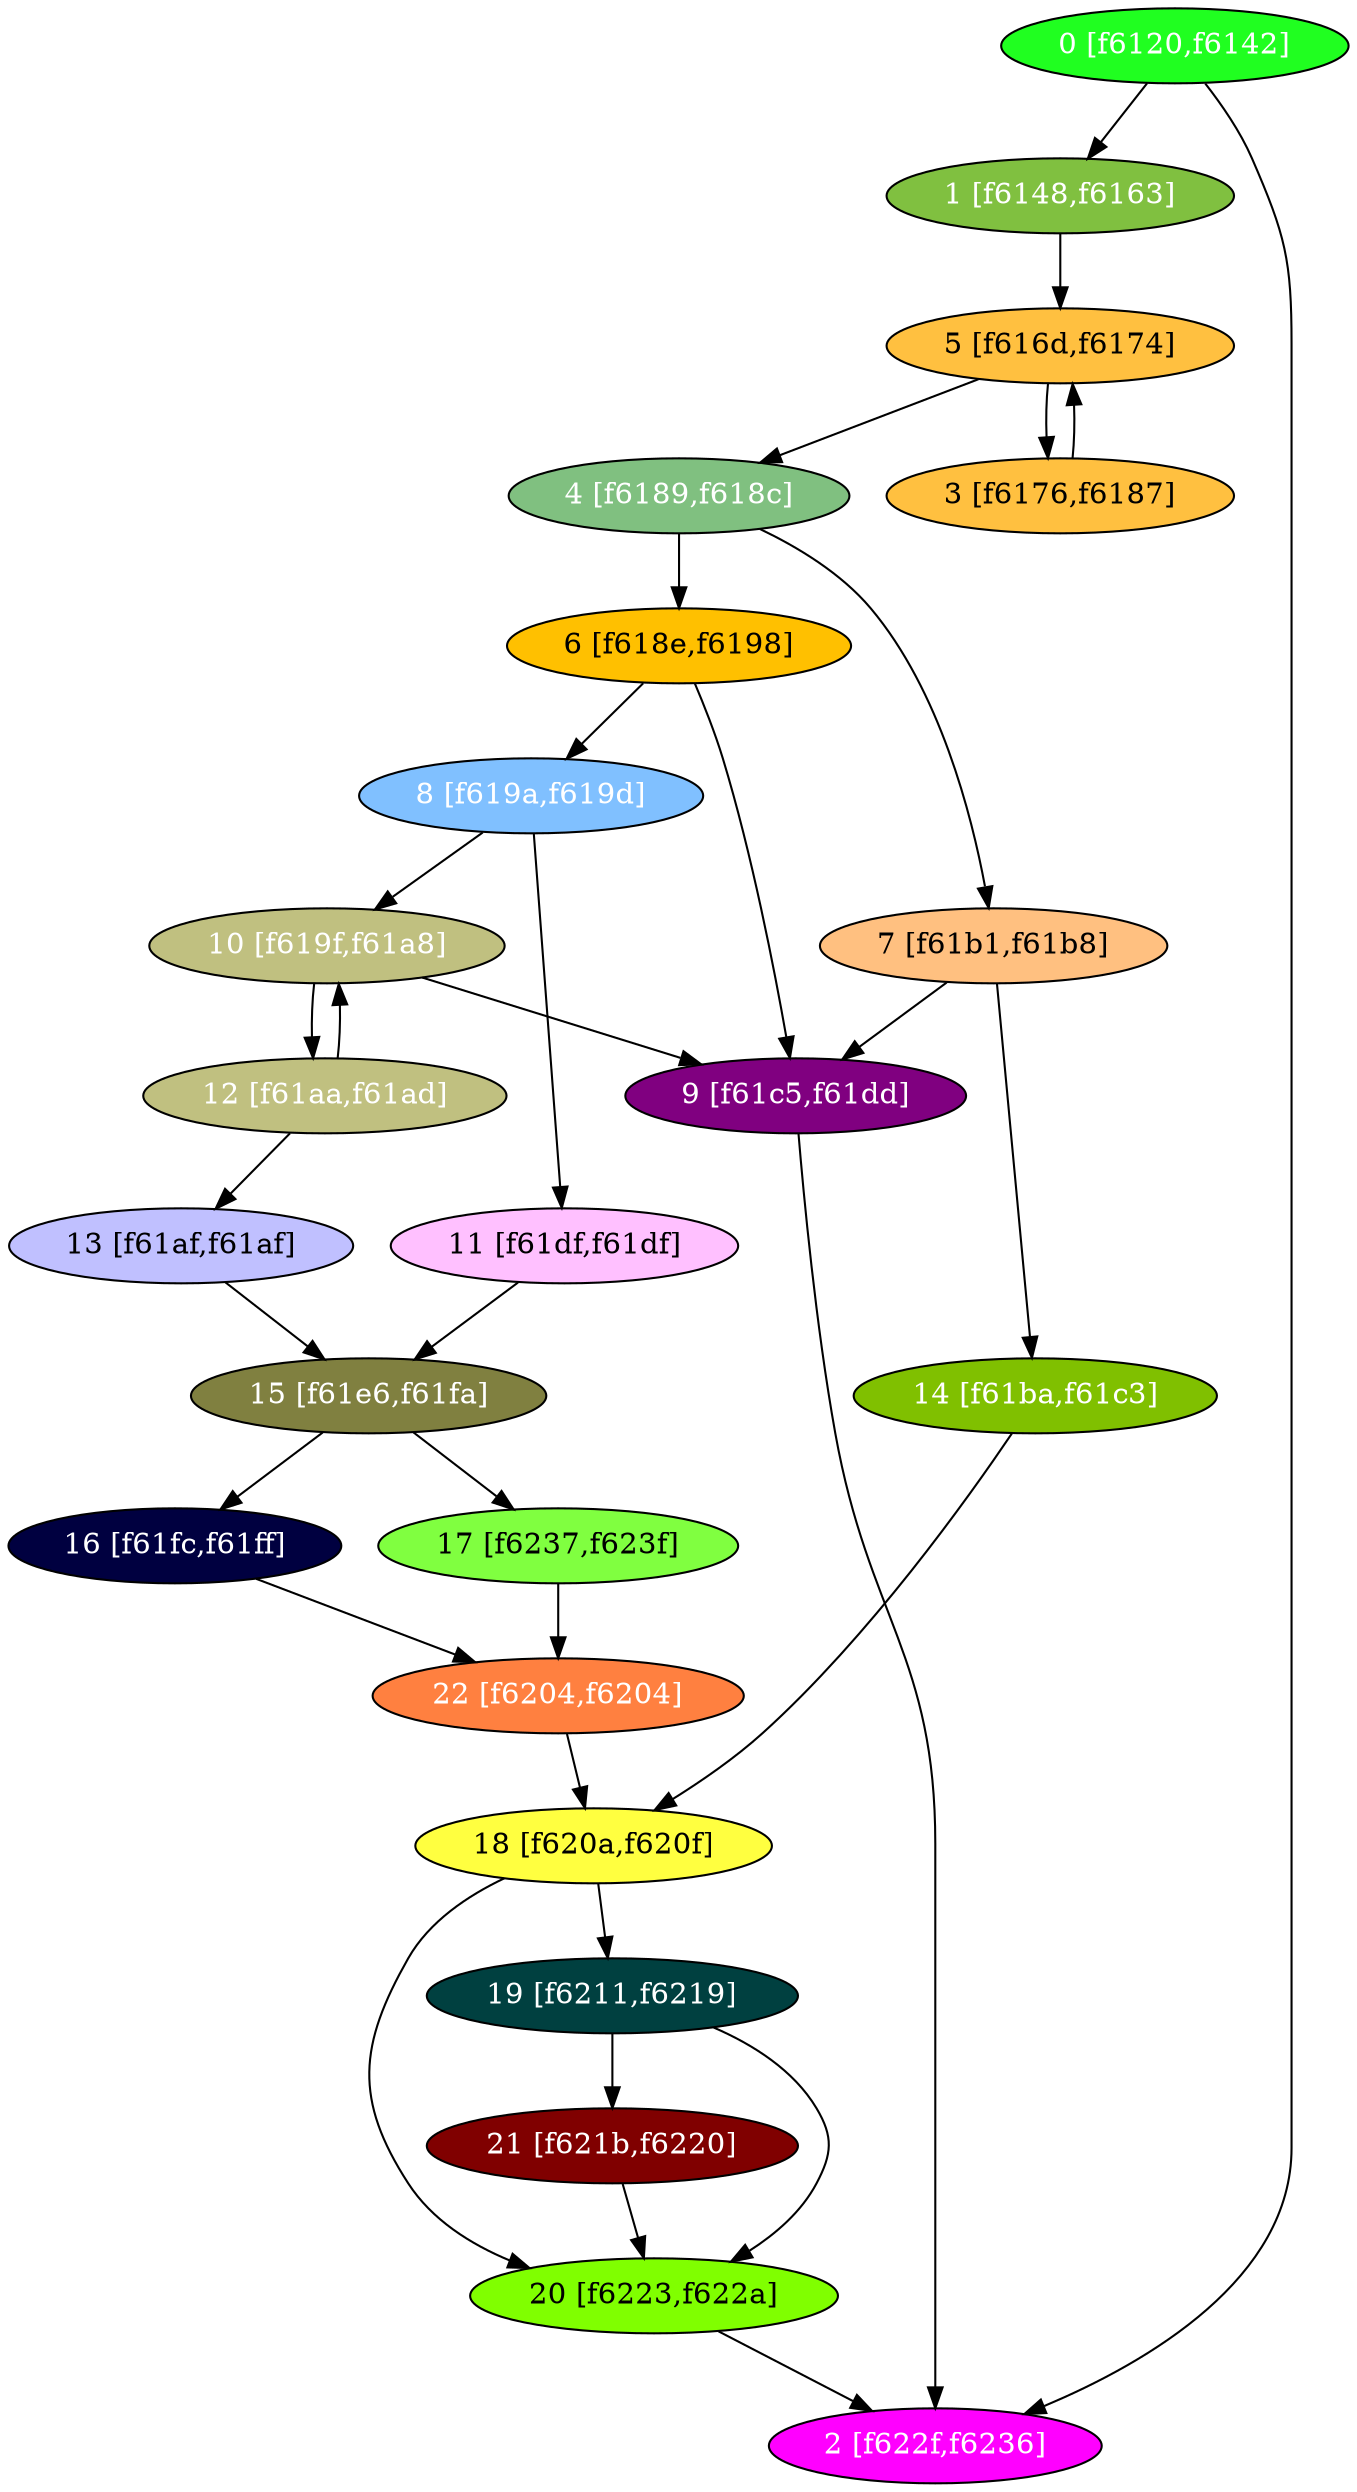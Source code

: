 diGraph libnss3{
	libnss3_0  [style=filled fillcolor="#20FF20" fontcolor="#ffffff" shape=oval label="0 [f6120,f6142]"]
	libnss3_1  [style=filled fillcolor="#80C040" fontcolor="#ffffff" shape=oval label="1 [f6148,f6163]"]
	libnss3_2  [style=filled fillcolor="#FF00FF" fontcolor="#ffffff" shape=oval label="2 [f622f,f6236]"]
	libnss3_3  [style=filled fillcolor="#FFC040" fontcolor="#000000" shape=oval label="3 [f6176,f6187]"]
	libnss3_4  [style=filled fillcolor="#80C080" fontcolor="#ffffff" shape=oval label="4 [f6189,f618c]"]
	libnss3_5  [style=filled fillcolor="#FFC040" fontcolor="#000000" shape=oval label="5 [f616d,f6174]"]
	libnss3_6  [style=filled fillcolor="#FFC000" fontcolor="#000000" shape=oval label="6 [f618e,f6198]"]
	libnss3_7  [style=filled fillcolor="#FFC080" fontcolor="#000000" shape=oval label="7 [f61b1,f61b8]"]
	libnss3_8  [style=filled fillcolor="#80C0FF" fontcolor="#ffffff" shape=oval label="8 [f619a,f619d]"]
	libnss3_9  [style=filled fillcolor="#800080" fontcolor="#ffffff" shape=oval label="9 [f61c5,f61dd]"]
	libnss3_a  [style=filled fillcolor="#C0C080" fontcolor="#ffffff" shape=oval label="10 [f619f,f61a8]"]
	libnss3_b  [style=filled fillcolor="#FFC0FF" fontcolor="#000000" shape=oval label="11 [f61df,f61df]"]
	libnss3_c  [style=filled fillcolor="#C0C080" fontcolor="#ffffff" shape=oval label="12 [f61aa,f61ad]"]
	libnss3_d  [style=filled fillcolor="#C0C0FF" fontcolor="#000000" shape=oval label="13 [f61af,f61af]"]
	libnss3_e  [style=filled fillcolor="#80C000" fontcolor="#ffffff" shape=oval label="14 [f61ba,f61c3]"]
	libnss3_f  [style=filled fillcolor="#808040" fontcolor="#ffffff" shape=oval label="15 [f61e6,f61fa]"]
	libnss3_10  [style=filled fillcolor="#000040" fontcolor="#ffffff" shape=oval label="16 [f61fc,f61ff]"]
	libnss3_11  [style=filled fillcolor="#80FF40" fontcolor="#000000" shape=oval label="17 [f6237,f623f]"]
	libnss3_12  [style=filled fillcolor="#FFFF40" fontcolor="#000000" shape=oval label="18 [f620a,f620f]"]
	libnss3_13  [style=filled fillcolor="#004040" fontcolor="#ffffff" shape=oval label="19 [f6211,f6219]"]
	libnss3_14  [style=filled fillcolor="#80FF00" fontcolor="#000000" shape=oval label="20 [f6223,f622a]"]
	libnss3_15  [style=filled fillcolor="#800000" fontcolor="#ffffff" shape=oval label="21 [f621b,f6220]"]
	libnss3_16  [style=filled fillcolor="#FF8040" fontcolor="#ffffff" shape=oval label="22 [f6204,f6204]"]

	libnss3_0 -> libnss3_1
	libnss3_0 -> libnss3_2
	libnss3_1 -> libnss3_5
	libnss3_3 -> libnss3_5
	libnss3_4 -> libnss3_6
	libnss3_4 -> libnss3_7
	libnss3_5 -> libnss3_3
	libnss3_5 -> libnss3_4
	libnss3_6 -> libnss3_8
	libnss3_6 -> libnss3_9
	libnss3_7 -> libnss3_9
	libnss3_7 -> libnss3_e
	libnss3_8 -> libnss3_a
	libnss3_8 -> libnss3_b
	libnss3_9 -> libnss3_2
	libnss3_a -> libnss3_9
	libnss3_a -> libnss3_c
	libnss3_b -> libnss3_f
	libnss3_c -> libnss3_a
	libnss3_c -> libnss3_d
	libnss3_d -> libnss3_f
	libnss3_e -> libnss3_12
	libnss3_f -> libnss3_10
	libnss3_f -> libnss3_11
	libnss3_10 -> libnss3_16
	libnss3_11 -> libnss3_16
	libnss3_12 -> libnss3_13
	libnss3_12 -> libnss3_14
	libnss3_13 -> libnss3_14
	libnss3_13 -> libnss3_15
	libnss3_14 -> libnss3_2
	libnss3_15 -> libnss3_14
	libnss3_16 -> libnss3_12
}
